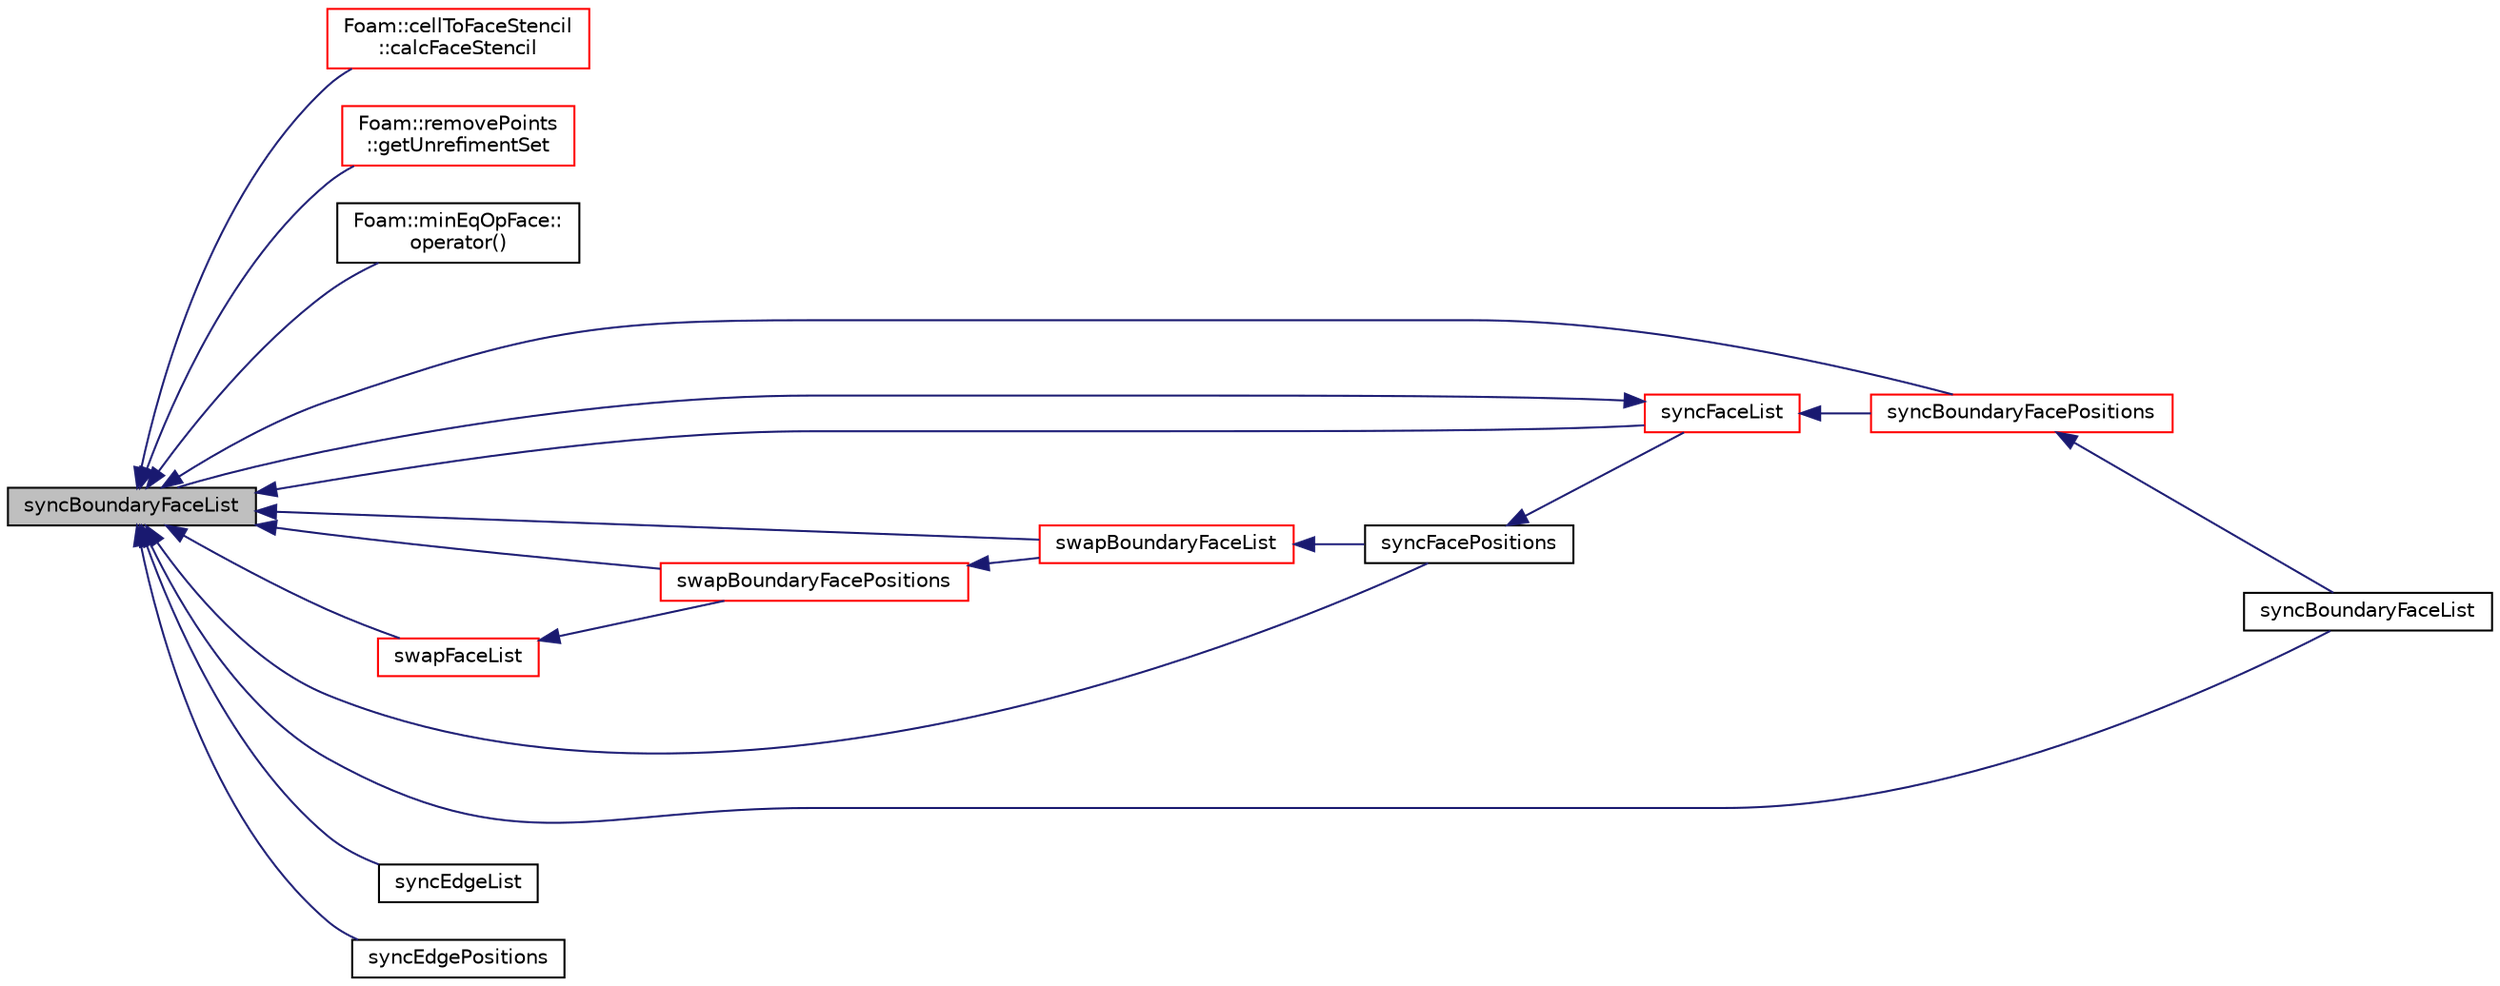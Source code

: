 digraph "syncBoundaryFaceList"
{
  bgcolor="transparent";
  edge [fontname="Helvetica",fontsize="10",labelfontname="Helvetica",labelfontsize="10"];
  node [fontname="Helvetica",fontsize="10",shape=record];
  rankdir="LR";
  Node1 [label="syncBoundaryFaceList",height=0.2,width=0.4,color="black", fillcolor="grey75", style="filled", fontcolor="black"];
  Node1 -> Node2 [dir="back",color="midnightblue",fontsize="10",style="solid",fontname="Helvetica"];
  Node2 [label="Foam::cellToFaceStencil\l::calcFaceStencil",height=0.2,width=0.4,color="red",URL="$a00239.html#a14f5e1313e09731da9c6e22c7a9cd40e",tooltip="Collect cell neighbours into extended stencil. "];
  Node1 -> Node3 [dir="back",color="midnightblue",fontsize="10",style="solid",fontname="Helvetica"];
  Node3 [label="Foam::removePoints\l::getUnrefimentSet",height=0.2,width=0.4,color="red",URL="$a02206.html#a28398a6f2c4cfed4668de2daa457202c",tooltip="Given set of faces to restore calculates a consistent set of. "];
  Node1 -> Node4 [dir="back",color="midnightblue",fontsize="10",style="solid",fontname="Helvetica"];
  Node4 [label="Foam::minEqOpFace::\loperator()",height=0.2,width=0.4,color="black",URL="$a01525.html#af228995a82079a2c07a019825eb9c2b7"];
  Node1 -> Node5 [dir="back",color="midnightblue",fontsize="10",style="solid",fontname="Helvetica"];
  Node5 [label="swapBoundaryFaceList",height=0.2,width=0.4,color="red",URL="$a02620.html#a30e4f2ce2c2399c35f5d674bdb7c07fd",tooltip="Swap coupled boundary face values. "];
  Node5 -> Node6 [dir="back",color="midnightblue",fontsize="10",style="solid",fontname="Helvetica"];
  Node6 [label="syncFacePositions",height=0.2,width=0.4,color="black",URL="$a02620.html#a7ae518045a79b8f299ca4d64db0b96b4",tooltip="Synchronize locations on all mesh faces. "];
  Node6 -> Node7 [dir="back",color="midnightblue",fontsize="10",style="solid",fontname="Helvetica"];
  Node7 [label="syncFaceList",height=0.2,width=0.4,color="red",URL="$a02620.html#abed40ebf1b90b365509600f5e7b004b7",tooltip="Synchronize values on all mesh faces. "];
  Node7 -> Node8 [dir="back",color="midnightblue",fontsize="10",style="solid",fontname="Helvetica"];
  Node8 [label="syncBoundaryFacePositions",height=0.2,width=0.4,color="red",URL="$a02620.html#a6df81b2bf1cb57d5a6ccc1d8d26b711c",tooltip="Synchronize locations on boundary faces only. "];
  Node8 -> Node9 [dir="back",color="midnightblue",fontsize="10",style="solid",fontname="Helvetica"];
  Node9 [label="syncBoundaryFaceList",height=0.2,width=0.4,color="black",URL="$a02620.html#a5fc78125c6b4108250dd617a0fe10111",tooltip="Synchronize values on boundary faces only. "];
  Node7 -> Node1 [dir="back",color="midnightblue",fontsize="10",style="solid",fontname="Helvetica"];
  Node1 -> Node10 [dir="back",color="midnightblue",fontsize="10",style="solid",fontname="Helvetica"];
  Node10 [label="swapBoundaryFacePositions",height=0.2,width=0.4,color="red",URL="$a02620.html#aeb004d7a883cc5739401dacfccfae7ec",tooltip="Swap coupled positions. "];
  Node10 -> Node5 [dir="back",color="midnightblue",fontsize="10",style="solid",fontname="Helvetica"];
  Node1 -> Node11 [dir="back",color="midnightblue",fontsize="10",style="solid",fontname="Helvetica"];
  Node11 [label="swapFaceList",height=0.2,width=0.4,color="red",URL="$a02620.html#a0a2ccad77335dc7f9439d3933cf109e0",tooltip="Swap coupled face values. "];
  Node11 -> Node10 [dir="back",color="midnightblue",fontsize="10",style="solid",fontname="Helvetica"];
  Node1 -> Node9 [dir="back",color="midnightblue",fontsize="10",style="solid",fontname="Helvetica"];
  Node1 -> Node8 [dir="back",color="midnightblue",fontsize="10",style="solid",fontname="Helvetica"];
  Node1 -> Node12 [dir="back",color="midnightblue",fontsize="10",style="solid",fontname="Helvetica"];
  Node12 [label="syncEdgeList",height=0.2,width=0.4,color="black",URL="$a02620.html#a86e90a506551c4d498997468519bdbb6",tooltip="Synchronize values on selected mesh edges. "];
  Node1 -> Node13 [dir="back",color="midnightblue",fontsize="10",style="solid",fontname="Helvetica"];
  Node13 [label="syncEdgePositions",height=0.2,width=0.4,color="black",URL="$a02620.html#a856208c1a72ee81082bed51edf38e9ea",tooltip="Synchronize locations on selected mesh edges. "];
  Node1 -> Node7 [dir="back",color="midnightblue",fontsize="10",style="solid",fontname="Helvetica"];
  Node1 -> Node6 [dir="back",color="midnightblue",fontsize="10",style="solid",fontname="Helvetica"];
}
